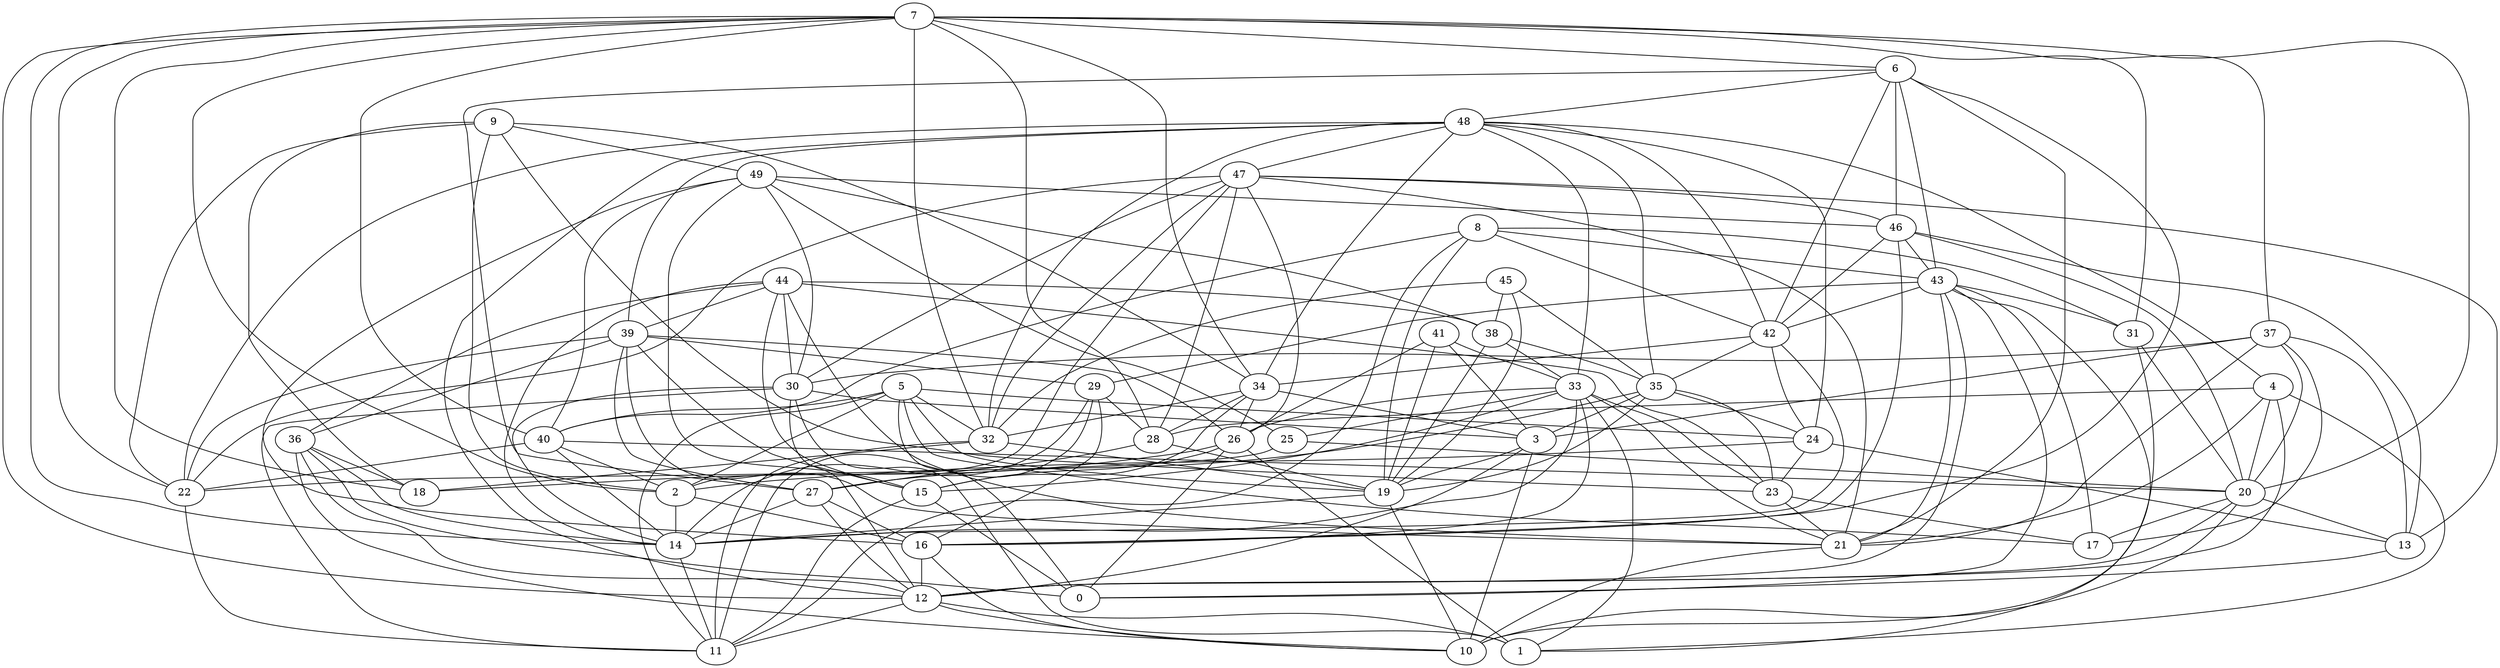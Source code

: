 digraph GG_graph {

subgraph G_graph {
edge [color = black]
"35" -> "24" [dir = none]
"27" -> "14" [dir = none]
"27" -> "12" [dir = none]
"20" -> "17" [dir = none]
"20" -> "12" [dir = none]
"48" -> "47" [dir = none]
"48" -> "42" [dir = none]
"48" -> "12" [dir = none]
"48" -> "22" [dir = none]
"9" -> "18" [dir = none]
"9" -> "22" [dir = none]
"9" -> "23" [dir = none]
"8" -> "11" [dir = none]
"8" -> "40" [dir = none]
"43" -> "21" [dir = none]
"43" -> "17" [dir = none]
"43" -> "0" [dir = none]
"40" -> "22" [dir = none]
"21" -> "10" [dir = none]
"37" -> "3" [dir = none]
"37" -> "20" [dir = none]
"37" -> "30" [dir = none]
"37" -> "21" [dir = none]
"38" -> "19" [dir = none]
"38" -> "35" [dir = none]
"4" -> "20" [dir = none]
"4" -> "28" [dir = none]
"2" -> "16" [dir = none]
"25" -> "20" [dir = none]
"5" -> "0" [dir = none]
"5" -> "19" [dir = none]
"5" -> "24" [dir = none]
"49" -> "30" [dir = none]
"49" -> "38" [dir = none]
"49" -> "25" [dir = none]
"49" -> "16" [dir = none]
"49" -> "46" [dir = none]
"42" -> "14" [dir = none]
"42" -> "24" [dir = none]
"24" -> "13" [dir = none]
"24" -> "2" [dir = none]
"29" -> "28" [dir = none]
"29" -> "14" [dir = none]
"15" -> "0" [dir = none]
"34" -> "32" [dir = none]
"34" -> "15" [dir = none]
"34" -> "3" [dir = none]
"14" -> "11" [dir = none]
"32" -> "18" [dir = none]
"26" -> "1" [dir = none]
"26" -> "15" [dir = none]
"47" -> "22" [dir = none]
"47" -> "30" [dir = none]
"47" -> "32" [dir = none]
"47" -> "28" [dir = none]
"47" -> "2" [dir = none]
"47" -> "26" [dir = none]
"47" -> "13" [dir = none]
"16" -> "10" [dir = none]
"16" -> "12" [dir = none]
"6" -> "42" [dir = none]
"6" -> "43" [dir = none]
"6" -> "16" [dir = none]
"45" -> "35" [dir = none]
"45" -> "32" [dir = none]
"30" -> "14" [dir = none]
"30" -> "12" [dir = none]
"46" -> "42" [dir = none]
"46" -> "43" [dir = none]
"7" -> "12" [dir = none]
"7" -> "2" [dir = none]
"7" -> "32" [dir = none]
"7" -> "6" [dir = none]
"7" -> "40" [dir = none]
"7" -> "20" [dir = none]
"7" -> "34" [dir = none]
"7" -> "28" [dir = none]
"7" -> "31" [dir = none]
"41" -> "26" [dir = none]
"41" -> "3" [dir = none]
"28" -> "19" [dir = none]
"31" -> "20" [dir = none]
"12" -> "11" [dir = none]
"44" -> "23" [dir = none]
"44" -> "36" [dir = none]
"44" -> "15" [dir = none]
"36" -> "18" [dir = none]
"36" -> "12" [dir = none]
"36" -> "0" [dir = none]
"36" -> "10" [dir = none]
"33" -> "16" [dir = none]
"33" -> "26" [dir = none]
"33" -> "14" [dir = none]
"33" -> "1" [dir = none]
"19" -> "10" [dir = none]
"39" -> "26" [dir = none]
"39" -> "15" [dir = none]
"39" -> "22" [dir = none]
"49" -> "15" [dir = none]
"47" -> "21" [dir = none]
"8" -> "31" [dir = none]
"39" -> "29" [dir = none]
"33" -> "25" [dir = none]
"48" -> "39" [dir = none]
"40" -> "14" [dir = none]
"36" -> "14" [dir = none]
"48" -> "4" [dir = none]
"35" -> "3" [dir = none]
"44" -> "30" [dir = none]
"29" -> "16" [dir = none]
"5" -> "11" [dir = none]
"26" -> "18" [dir = none]
"33" -> "23" [dir = none]
"9" -> "2" [dir = none]
"39" -> "27" [dir = none]
"48" -> "33" [dir = none]
"4" -> "12" [dir = none]
"20" -> "13" [dir = none]
"8" -> "42" [dir = none]
"44" -> "38" [dir = none]
"25" -> "22" [dir = none]
"7" -> "14" [dir = none]
"48" -> "34" [dir = none]
"34" -> "26" [dir = none]
"37" -> "17" [dir = none]
"3" -> "19" [dir = none]
"40" -> "20" [dir = none]
"30" -> "1" [dir = none]
"44" -> "21" [dir = none]
"12" -> "1" [dir = none]
"26" -> "0" [dir = none]
"48" -> "24" [dir = none]
"43" -> "1" [dir = none]
"46" -> "13" [dir = none]
"2" -> "14" [dir = none]
"15" -> "11" [dir = none]
"48" -> "35" [dir = none]
"3" -> "12" [dir = none]
"9" -> "34" [dir = none]
"23" -> "17" [dir = none]
"31" -> "10" [dir = none]
"24" -> "23" [dir = none]
"44" -> "14" [dir = none]
"27" -> "16" [dir = none]
"12" -> "10" [dir = none]
"43" -> "42" [dir = none]
"6" -> "27" [dir = none]
"5" -> "17" [dir = none]
"20" -> "10" [dir = none]
"6" -> "21" [dir = none]
"35" -> "23" [dir = none]
"19" -> "14" [dir = none]
"45" -> "19" [dir = none]
"4" -> "1" [dir = none]
"8" -> "19" [dir = none]
"48" -> "32" [dir = none]
"46" -> "20" [dir = none]
"47" -> "46" [dir = none]
"13" -> "0" [dir = none]
"43" -> "12" [dir = none]
"35" -> "19" [dir = none]
"33" -> "15" [dir = none]
"43" -> "29" [dir = none]
"42" -> "34" [dir = none]
"28" -> "27" [dir = none]
"32" -> "11" [dir = none]
"8" -> "43" [dir = none]
"39" -> "36" [dir = none]
"23" -> "21" [dir = none]
"7" -> "22" [dir = none]
"37" -> "13" [dir = none]
"30" -> "11" [dir = none]
"3" -> "10" [dir = none]
"35" -> "27" [dir = none]
"4" -> "21" [dir = none]
"9" -> "49" [dir = none]
"6" -> "46" [dir = none]
"7" -> "37" [dir = none]
"44" -> "39" [dir = none]
"42" -> "35" [dir = none]
"34" -> "28" [dir = none]
"22" -> "11" [dir = none]
"5" -> "2" [dir = none]
"7" -> "18" [dir = none]
"43" -> "31" [dir = none]
"46" -> "16" [dir = none]
"38" -> "33" [dir = none]
"6" -> "48" [dir = none]
"29" -> "11" [dir = none]
"33" -> "21" [dir = none]
"49" -> "40" [dir = none]
"5" -> "32" [dir = none]
"32" -> "19" [dir = none]
"30" -> "3" [dir = none]
"39" -> "21" [dir = none]
"41" -> "19" [dir = none]
"45" -> "38" [dir = none]
"40" -> "2" [dir = none]
"41" -> "33" [dir = none]
"5" -> "40" [dir = none]
}

}
